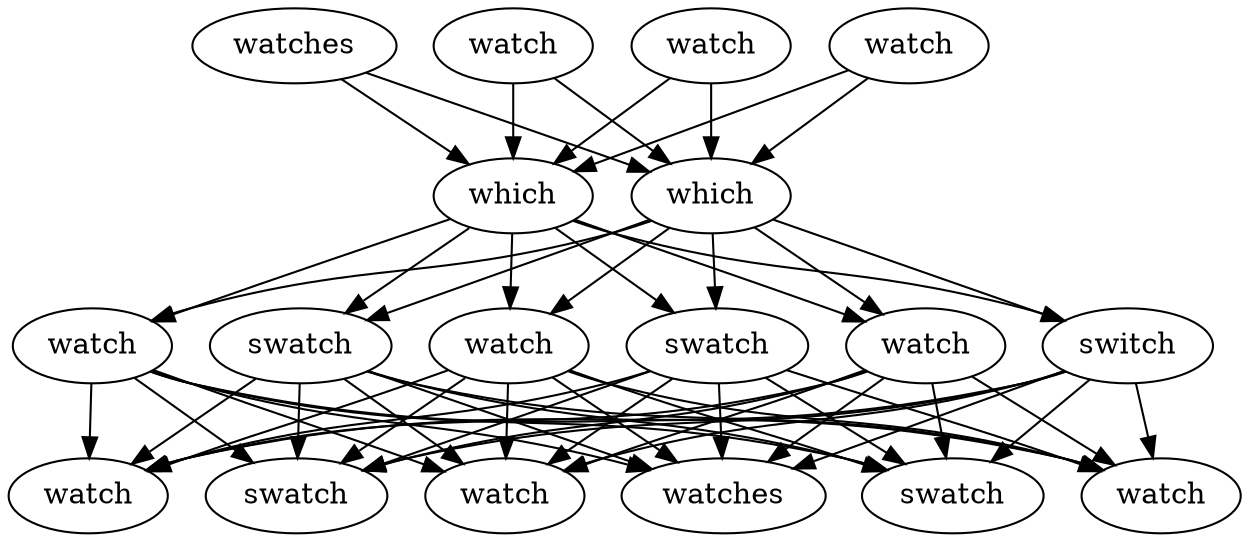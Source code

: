 digraph {
	140552178353096 [label=watch]
	140552178352760 [label=watch]
	140552178353152 [label=watches]
	140552178353376 [label=watch]
	140552178353488 [label=which]
	140552178353544 [label=which]
	140552178353600 [label=watch]
	140552178353656 [label=swatch]
	140552178353712 [label=watch]
	140552178353768 [label=swatch]
	140552178353824 [label=watch]
	140552178353880 [label=switch]
	140552178353936 [label=watch]
	140552178353992 [label=swatch]
	140552178354048 [label=watch]
	140552178354104 [label=watches]
	140552178354160 [label=swatch]
	140552178354216 [label=watch]
	140552178353096 -> 140552178353488 [constaint=false]
	140552178353488 -> 140552178353600 [constaint=false]
	140552178353600 -> 140552178353936 [constaint=false]
	140552178353600 -> 140552178353992 [constaint=false]
	140552178353600 -> 140552178354048 [constaint=false]
	140552178353600 -> 140552178354104 [constaint=false]
	140552178353600 -> 140552178354160 [constaint=false]
	140552178353600 -> 140552178354216 [constaint=false]
	140552178353488 -> 140552178353656 [constaint=false]
	140552178353656 -> 140552178353936 [constaint=false]
	140552178353656 -> 140552178353992 [constaint=false]
	140552178353656 -> 140552178354048 [constaint=false]
	140552178353656 -> 140552178354104 [constaint=false]
	140552178353656 -> 140552178354160 [constaint=false]
	140552178353656 -> 140552178354216 [constaint=false]
	140552178353488 -> 140552178353712 [constaint=false]
	140552178353712 -> 140552178353936 [constaint=false]
	140552178353712 -> 140552178353992 [constaint=false]
	140552178353712 -> 140552178354048 [constaint=false]
	140552178353712 -> 140552178354104 [constaint=false]
	140552178353712 -> 140552178354160 [constaint=false]
	140552178353712 -> 140552178354216 [constaint=false]
	140552178353488 -> 140552178353768 [constaint=false]
	140552178353768 -> 140552178353936 [constaint=false]
	140552178353768 -> 140552178353992 [constaint=false]
	140552178353768 -> 140552178354048 [constaint=false]
	140552178353768 -> 140552178354104 [constaint=false]
	140552178353768 -> 140552178354160 [constaint=false]
	140552178353768 -> 140552178354216 [constaint=false]
	140552178353488 -> 140552178353824 [constaint=false]
	140552178353824 -> 140552178353936 [constaint=false]
	140552178353824 -> 140552178353992 [constaint=false]
	140552178353824 -> 140552178354048 [constaint=false]
	140552178353824 -> 140552178354104 [constaint=false]
	140552178353824 -> 140552178354160 [constaint=false]
	140552178353824 -> 140552178354216 [constaint=false]
	140552178353488 -> 140552178353880 [constaint=false]
	140552178353880 -> 140552178353936 [constaint=false]
	140552178353880 -> 140552178353992 [constaint=false]
	140552178353880 -> 140552178354048 [constaint=false]
	140552178353880 -> 140552178354104 [constaint=false]
	140552178353880 -> 140552178354160 [constaint=false]
	140552178353880 -> 140552178354216 [constaint=false]
	140552178353096 -> 140552178353544 [constaint=false]
	140552178353544 -> 140552178353600 [constaint=false]
	140552178353544 -> 140552178353656 [constaint=false]
	140552178353544 -> 140552178353712 [constaint=false]
	140552178353544 -> 140552178353768 [constaint=false]
	140552178353544 -> 140552178353824 [constaint=false]
	140552178353544 -> 140552178353880 [constaint=false]
	140552178352760 -> 140552178353488 [constaint=false]
	140552178352760 -> 140552178353544 [constaint=false]
	140552178353152 -> 140552178353488 [constaint=false]
	140552178353152 -> 140552178353544 [constaint=false]
	140552178353376 -> 140552178353488 [constaint=false]
	140552178353376 -> 140552178353544 [constaint=false]
}
